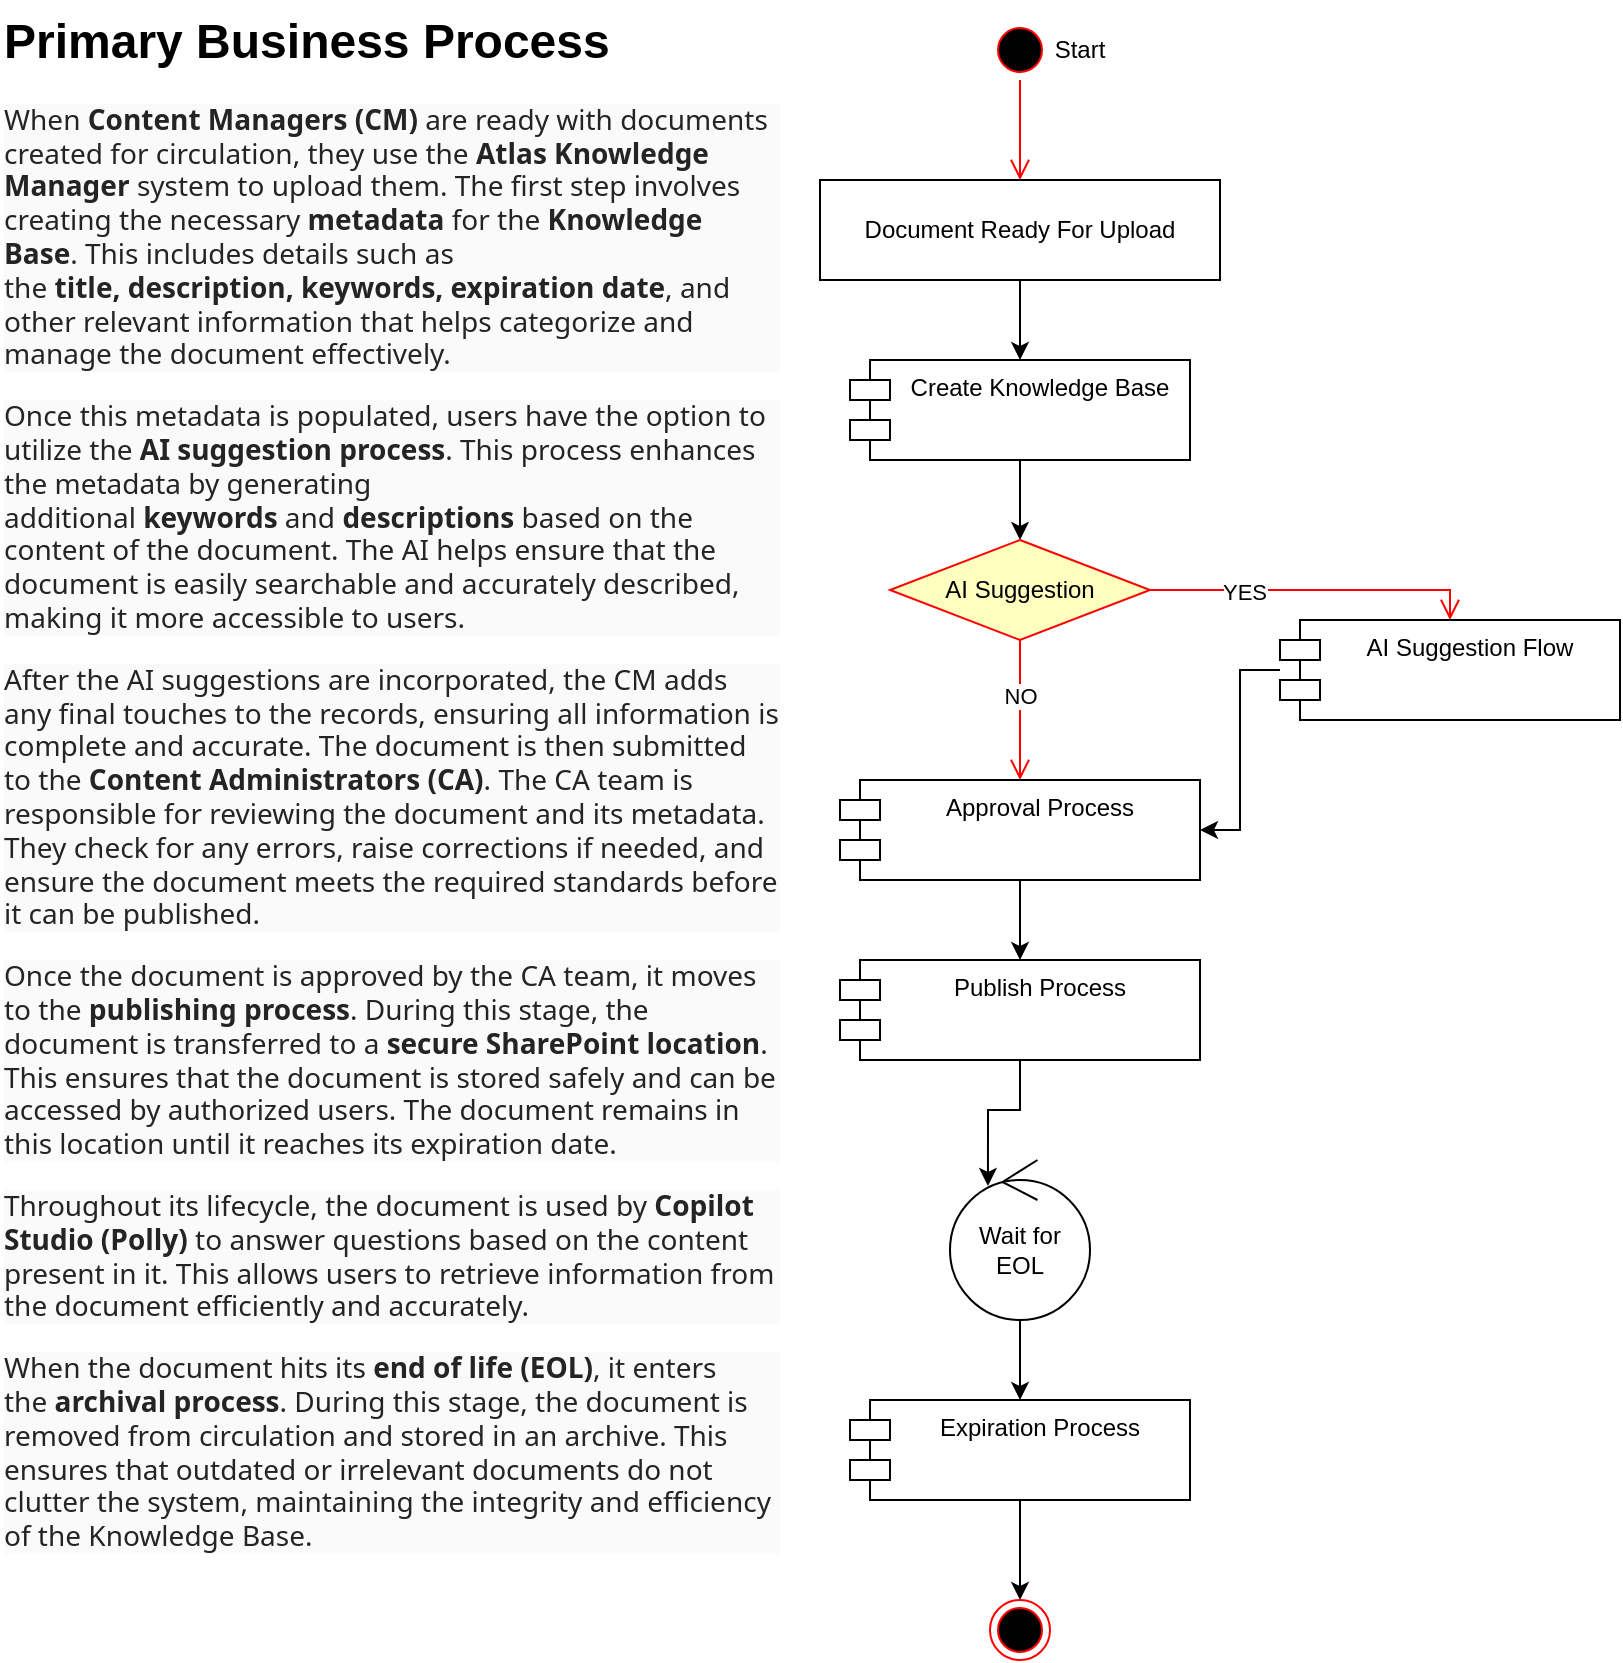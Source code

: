 <mxfile version="26.1.1" pages="2">
  <diagram name="Primary BPF" id="4fDO31qfMd2ks5ZTsBHN">
    <mxGraphModel dx="1688" dy="958" grid="0" gridSize="10" guides="1" tooltips="1" connect="1" arrows="1" fold="1" page="0" pageScale="1" pageWidth="850" pageHeight="1100" math="0" shadow="0">
      <root>
        <mxCell id="0" />
        <mxCell id="1" parent="0" />
        <mxCell id="gykDoLQ3v6fPe2VFT6uG-1" value="" style="ellipse;html=1;shape=startState;fillColor=#000000;strokeColor=#ff0000;" vertex="1" parent="1">
          <mxGeometry x="575" y="80" width="30" height="30" as="geometry" />
        </mxCell>
        <mxCell id="gykDoLQ3v6fPe2VFT6uG-2" value="" style="edgeStyle=orthogonalEdgeStyle;html=1;verticalAlign=bottom;endArrow=open;endSize=8;strokeColor=#ff0000;rounded=0;entryX=0.5;entryY=0;entryDx=0;entryDy=0;" edge="1" parent="1" source="gykDoLQ3v6fPe2VFT6uG-1" target="gykDoLQ3v6fPe2VFT6uG-4">
          <mxGeometry relative="1" as="geometry">
            <mxPoint x="585" y="160" as="targetPoint" />
          </mxGeometry>
        </mxCell>
        <mxCell id="gykDoLQ3v6fPe2VFT6uG-3" style="edgeStyle=orthogonalEdgeStyle;rounded=0;orthogonalLoop=1;jettySize=auto;html=1;entryX=0.5;entryY=0;entryDx=0;entryDy=0;" edge="1" parent="1" source="gykDoLQ3v6fPe2VFT6uG-4">
          <mxGeometry relative="1" as="geometry">
            <mxPoint x="590" y="250" as="targetPoint" />
          </mxGeometry>
        </mxCell>
        <mxCell id="gykDoLQ3v6fPe2VFT6uG-4" value="Document Ready For Upload" style="html=1;whiteSpace=wrap;" vertex="1" parent="1">
          <mxGeometry x="490" y="160" width="200" height="50" as="geometry" />
        </mxCell>
        <mxCell id="gykDoLQ3v6fPe2VFT6uG-5" style="edgeStyle=orthogonalEdgeStyle;rounded=0;orthogonalLoop=1;jettySize=auto;html=1;entryX=0.5;entryY=0;entryDx=0;entryDy=0;exitX=0.5;exitY=1;exitDx=0;exitDy=0;" edge="1" parent="1" source="gykDoLQ3v6fPe2VFT6uG-23" target="gykDoLQ3v6fPe2VFT6uG-7">
          <mxGeometry relative="1" as="geometry">
            <mxPoint x="590" y="300" as="sourcePoint" />
          </mxGeometry>
        </mxCell>
        <mxCell id="gykDoLQ3v6fPe2VFT6uG-7" value="AI Suggestion" style="rhombus;whiteSpace=wrap;html=1;fontColor=#000000;fillColor=#ffffc0;strokeColor=#ff0000;" vertex="1" parent="1">
          <mxGeometry x="525" y="340" width="130" height="50" as="geometry" />
        </mxCell>
        <mxCell id="gykDoLQ3v6fPe2VFT6uG-8" value="" style="edgeStyle=orthogonalEdgeStyle;html=1;align=left;verticalAlign=bottom;endArrow=open;endSize=8;strokeColor=#ff0000;rounded=0;entryX=0.5;entryY=0;entryDx=0;entryDy=0;" edge="1" parent="1" source="gykDoLQ3v6fPe2VFT6uG-7" target="gykDoLQ3v6fPe2VFT6uG-13">
          <mxGeometry x="-1" relative="1" as="geometry">
            <mxPoint x="740" y="365" as="targetPoint" />
          </mxGeometry>
        </mxCell>
        <mxCell id="gykDoLQ3v6fPe2VFT6uG-9" value="YES" style="edgeLabel;html=1;align=center;verticalAlign=middle;resizable=0;points=[];" vertex="1" connectable="0" parent="gykDoLQ3v6fPe2VFT6uG-8">
          <mxGeometry x="-0.434" y="-1" relative="1" as="geometry">
            <mxPoint as="offset" />
          </mxGeometry>
        </mxCell>
        <mxCell id="gykDoLQ3v6fPe2VFT6uG-10" value="" style="edgeStyle=orthogonalEdgeStyle;html=1;align=left;verticalAlign=top;endArrow=open;endSize=8;strokeColor=#ff0000;rounded=0;" edge="1" parent="1" source="gykDoLQ3v6fPe2VFT6uG-7">
          <mxGeometry x="-1" relative="1" as="geometry">
            <mxPoint x="590" y="460" as="targetPoint" />
          </mxGeometry>
        </mxCell>
        <mxCell id="gykDoLQ3v6fPe2VFT6uG-11" value="NO" style="edgeLabel;html=1;align=center;verticalAlign=middle;resizable=0;points=[];" vertex="1" connectable="0" parent="gykDoLQ3v6fPe2VFT6uG-10">
          <mxGeometry x="-0.222" relative="1" as="geometry">
            <mxPoint as="offset" />
          </mxGeometry>
        </mxCell>
        <mxCell id="gykDoLQ3v6fPe2VFT6uG-12" style="edgeStyle=orthogonalEdgeStyle;rounded=0;orthogonalLoop=1;jettySize=auto;html=1;entryX=1;entryY=0.5;entryDx=0;entryDy=0;" edge="1" parent="1" source="gykDoLQ3v6fPe2VFT6uG-13" target="gykDoLQ3v6fPe2VFT6uG-17">
          <mxGeometry relative="1" as="geometry" />
        </mxCell>
        <mxCell id="gykDoLQ3v6fPe2VFT6uG-13" value="AI Suggestion Flow" style="shape=module;align=left;spacingLeft=20;align=center;verticalAlign=top;whiteSpace=wrap;html=1;" vertex="1" parent="1">
          <mxGeometry x="720" y="380" width="170" height="50" as="geometry" />
        </mxCell>
        <mxCell id="gykDoLQ3v6fPe2VFT6uG-14" style="edgeStyle=orthogonalEdgeStyle;rounded=0;orthogonalLoop=1;jettySize=auto;html=1;" edge="1" parent="1" source="gykDoLQ3v6fPe2VFT6uG-15" target="gykDoLQ3v6fPe2VFT6uG-21">
          <mxGeometry relative="1" as="geometry" />
        </mxCell>
        <mxCell id="gykDoLQ3v6fPe2VFT6uG-15" value="Wait for EOL" style="ellipse;shape=umlControl;whiteSpace=wrap;html=1;" vertex="1" parent="1">
          <mxGeometry x="555" y="650" width="70" height="80" as="geometry" />
        </mxCell>
        <mxCell id="gykDoLQ3v6fPe2VFT6uG-16" style="edgeStyle=orthogonalEdgeStyle;rounded=0;orthogonalLoop=1;jettySize=auto;html=1;entryX=0.5;entryY=0;entryDx=0;entryDy=0;" edge="1" parent="1" source="gykDoLQ3v6fPe2VFT6uG-17" target="gykDoLQ3v6fPe2VFT6uG-18">
          <mxGeometry relative="1" as="geometry" />
        </mxCell>
        <mxCell id="gykDoLQ3v6fPe2VFT6uG-17" value="Approval Process" style="shape=module;align=left;spacingLeft=20;align=center;verticalAlign=top;whiteSpace=wrap;html=1;" vertex="1" parent="1">
          <mxGeometry x="500" y="460" width="180" height="50" as="geometry" />
        </mxCell>
        <mxCell id="gykDoLQ3v6fPe2VFT6uG-18" value="Publish Process" style="shape=module;align=left;spacingLeft=20;align=center;verticalAlign=top;whiteSpace=wrap;html=1;" vertex="1" parent="1">
          <mxGeometry x="500" y="550" width="180" height="50" as="geometry" />
        </mxCell>
        <mxCell id="gykDoLQ3v6fPe2VFT6uG-19" style="edgeStyle=orthogonalEdgeStyle;rounded=0;orthogonalLoop=1;jettySize=auto;html=1;entryX=0.271;entryY=0.162;entryDx=0;entryDy=0;entryPerimeter=0;" edge="1" parent="1" source="gykDoLQ3v6fPe2VFT6uG-18" target="gykDoLQ3v6fPe2VFT6uG-15">
          <mxGeometry relative="1" as="geometry" />
        </mxCell>
        <mxCell id="gykDoLQ3v6fPe2VFT6uG-20" style="edgeStyle=orthogonalEdgeStyle;rounded=0;orthogonalLoop=1;jettySize=auto;html=1;entryX=0.5;entryY=0;entryDx=0;entryDy=0;" edge="1" parent="1" source="gykDoLQ3v6fPe2VFT6uG-21" target="gykDoLQ3v6fPe2VFT6uG-22">
          <mxGeometry relative="1" as="geometry" />
        </mxCell>
        <mxCell id="gykDoLQ3v6fPe2VFT6uG-21" value="Expiration Process" style="shape=module;align=left;spacingLeft=20;align=center;verticalAlign=top;whiteSpace=wrap;html=1;" vertex="1" parent="1">
          <mxGeometry x="505" y="770" width="170" height="50" as="geometry" />
        </mxCell>
        <mxCell id="gykDoLQ3v6fPe2VFT6uG-22" value="" style="ellipse;html=1;shape=endState;fillColor=#000000;strokeColor=#ff0000;" vertex="1" parent="1">
          <mxGeometry x="575" y="870" width="30" height="30" as="geometry" />
        </mxCell>
        <mxCell id="gykDoLQ3v6fPe2VFT6uG-23" value="Create Knowledge Base" style="shape=module;align=left;spacingLeft=20;align=center;verticalAlign=top;whiteSpace=wrap;html=1;" vertex="1" parent="1">
          <mxGeometry x="505" y="250" width="170" height="50" as="geometry" />
        </mxCell>
        <mxCell id="gykDoLQ3v6fPe2VFT6uG-24" value="Start" style="text;html=1;align=center;verticalAlign=middle;whiteSpace=wrap;rounded=0;" vertex="1" parent="1">
          <mxGeometry x="605" y="85" width="30" height="20" as="geometry" />
        </mxCell>
        <mxCell id="gykDoLQ3v6fPe2VFT6uG-25" value="&lt;h1 style=&quot;margin-top: 0px;&quot;&gt;Primary Business Process&lt;/h1&gt;&lt;p style=&quot;margin: 0px 0px 1em; overflow-wrap: break-word; color: rgb(36, 36, 36); font-family: &amp;quot;Segoe UI&amp;quot;, &amp;quot;Segoe UI Web (West European)&amp;quot;, -apple-system, BlinkMacSystemFont, Roboto, &amp;quot;Helvetica Neue&amp;quot;, sans-serif; font-size: 14px; background-color: rgb(250, 250, 250);&quot;&gt;When&amp;nbsp;&lt;b&gt;Content Managers (CM)&lt;/b&gt;&amp;nbsp;are ready with documents created for circulation, they use the&amp;nbsp;&lt;b&gt;Atlas Knowledge Manager&amp;nbsp;&lt;/b&gt;&lt;span style=&quot;font-weight: var(--fontWeightSemibold);&quot;&gt;system&lt;/span&gt;&amp;nbsp;to upload them. The first step involves creating the necessary&amp;nbsp;&lt;b&gt;metadata&amp;nbsp;&lt;/b&gt;for the&amp;nbsp;&lt;b&gt;Knowledge Base&lt;/b&gt;. This includes details such as the&amp;nbsp;&lt;b&gt;title,&amp;nbsp;description,&amp;nbsp;keywords,&amp;nbsp;expiration date&lt;/b&gt;, and other relevant information that helps categorize and manage the document effectively.&lt;/p&gt;&lt;p style=&quot;margin: 0px 0px 1em; overflow-wrap: break-word; color: rgb(36, 36, 36); font-family: &amp;quot;Segoe UI&amp;quot;, &amp;quot;Segoe UI Web (West European)&amp;quot;, -apple-system, BlinkMacSystemFont, Roboto, &amp;quot;Helvetica Neue&amp;quot;, sans-serif; font-size: 14px; background-color: rgb(250, 250, 250);&quot;&gt;Once this metadata is populated, users have the option to utilize the&amp;nbsp;&lt;b&gt;AI suggestion process&lt;/b&gt;. This process enhances the metadata by generating additional&amp;nbsp;&lt;b&gt;keywords&amp;nbsp;&lt;/b&gt;and&amp;nbsp;&lt;b&gt;descriptions&amp;nbsp;&lt;/b&gt;based on the content of the document. The AI helps ensure that the document is easily searchable and accurately described, making it more accessible to users.&lt;/p&gt;&lt;p style=&quot;margin: 0px 0px 1em; overflow-wrap: break-word; color: rgb(36, 36, 36); font-family: &amp;quot;Segoe UI&amp;quot;, &amp;quot;Segoe UI Web (West European)&amp;quot;, -apple-system, BlinkMacSystemFont, Roboto, &amp;quot;Helvetica Neue&amp;quot;, sans-serif; font-size: 14px; background-color: rgb(250, 250, 250);&quot;&gt;After the AI suggestions are incorporated, the CM adds any final touches to the records, ensuring all information is complete and accurate. The document is then submitted to the&amp;nbsp;&lt;b&gt;Content Administrators (CA)&lt;/b&gt;. The CA team is responsible for reviewing the document and its metadata. They check for any errors, raise corrections if needed, and ensure the document meets the required standards before it can be published.&lt;/p&gt;&lt;p style=&quot;margin: 0px 0px 1em; overflow-wrap: break-word; color: rgb(36, 36, 36); font-family: &amp;quot;Segoe UI&amp;quot;, &amp;quot;Segoe UI Web (West European)&amp;quot;, -apple-system, BlinkMacSystemFont, Roboto, &amp;quot;Helvetica Neue&amp;quot;, sans-serif; font-size: 14px; background-color: rgb(250, 250, 250);&quot;&gt;Once the document is approved by the CA team, it moves to the&amp;nbsp;&lt;b&gt;publishing process&lt;/b&gt;. During this stage, the document is transferred to a&amp;nbsp;&lt;b&gt;secure SharePoint location&lt;/b&gt;. This ensures that the document is stored safely and can be accessed by authorized users. The document remains in this location until it reaches its&amp;nbsp;&lt;span style=&quot;font-weight: var(--fontWeightSemibold);&quot;&gt;expiration date&lt;/span&gt;.&lt;/p&gt;&lt;p style=&quot;margin: 0px 0px 1em; overflow-wrap: break-word; color: rgb(36, 36, 36); font-family: &amp;quot;Segoe UI&amp;quot;, &amp;quot;Segoe UI Web (West European)&amp;quot;, -apple-system, BlinkMacSystemFont, Roboto, &amp;quot;Helvetica Neue&amp;quot;, sans-serif; font-size: 14px; background-color: rgb(250, 250, 250);&quot;&gt;Throughout its lifecycle, the document is used by&amp;nbsp;&lt;b&gt;Copilot Studio (Polly)&lt;/b&gt;&amp;nbsp;to answer questions based on the content present in it. This allows users to retrieve information from the document efficiently and accurately.&lt;/p&gt;&lt;p style=&quot;margin: 0px 0px 1em; overflow-wrap: break-word; color: rgb(36, 36, 36); font-family: &amp;quot;Segoe UI&amp;quot;, &amp;quot;Segoe UI Web (West European)&amp;quot;, -apple-system, BlinkMacSystemFont, Roboto, &amp;quot;Helvetica Neue&amp;quot;, sans-serif; font-size: 14px; background-color: rgb(250, 250, 250);&quot;&gt;When the document hits its&amp;nbsp;&lt;b&gt;end of life (EOL)&lt;/b&gt;, it enters the&amp;nbsp;&lt;b&gt;archival process&lt;/b&gt;. During this stage, the document is removed from circulation and stored in an archive. This ensures that outdated or irrelevant documents do not clutter the system, maintaining the integrity and efficiency of the Knowledge Base.&lt;/p&gt;" style="text;html=1;whiteSpace=wrap;overflow=hidden;rounded=0;" vertex="1" parent="1">
          <mxGeometry x="80" y="70" width="390" height="820" as="geometry" />
        </mxCell>
      </root>
    </mxGraphModel>
  </diagram>
  <diagram id="QVjOyy0_XunTG6Lbrx-u" name="Nodes&amp;Flow Diagram">
    <mxGraphModel dx="2026" dy="1149" grid="1" gridSize="10" guides="1" tooltips="1" connect="1" arrows="1" fold="1" page="0" pageScale="1" pageWidth="850" pageHeight="1100" math="0" shadow="0">
      <root>
        <mxCell id="0" />
        <mxCell id="1" parent="0" />
      </root>
    </mxGraphModel>
  </diagram>
</mxfile>

